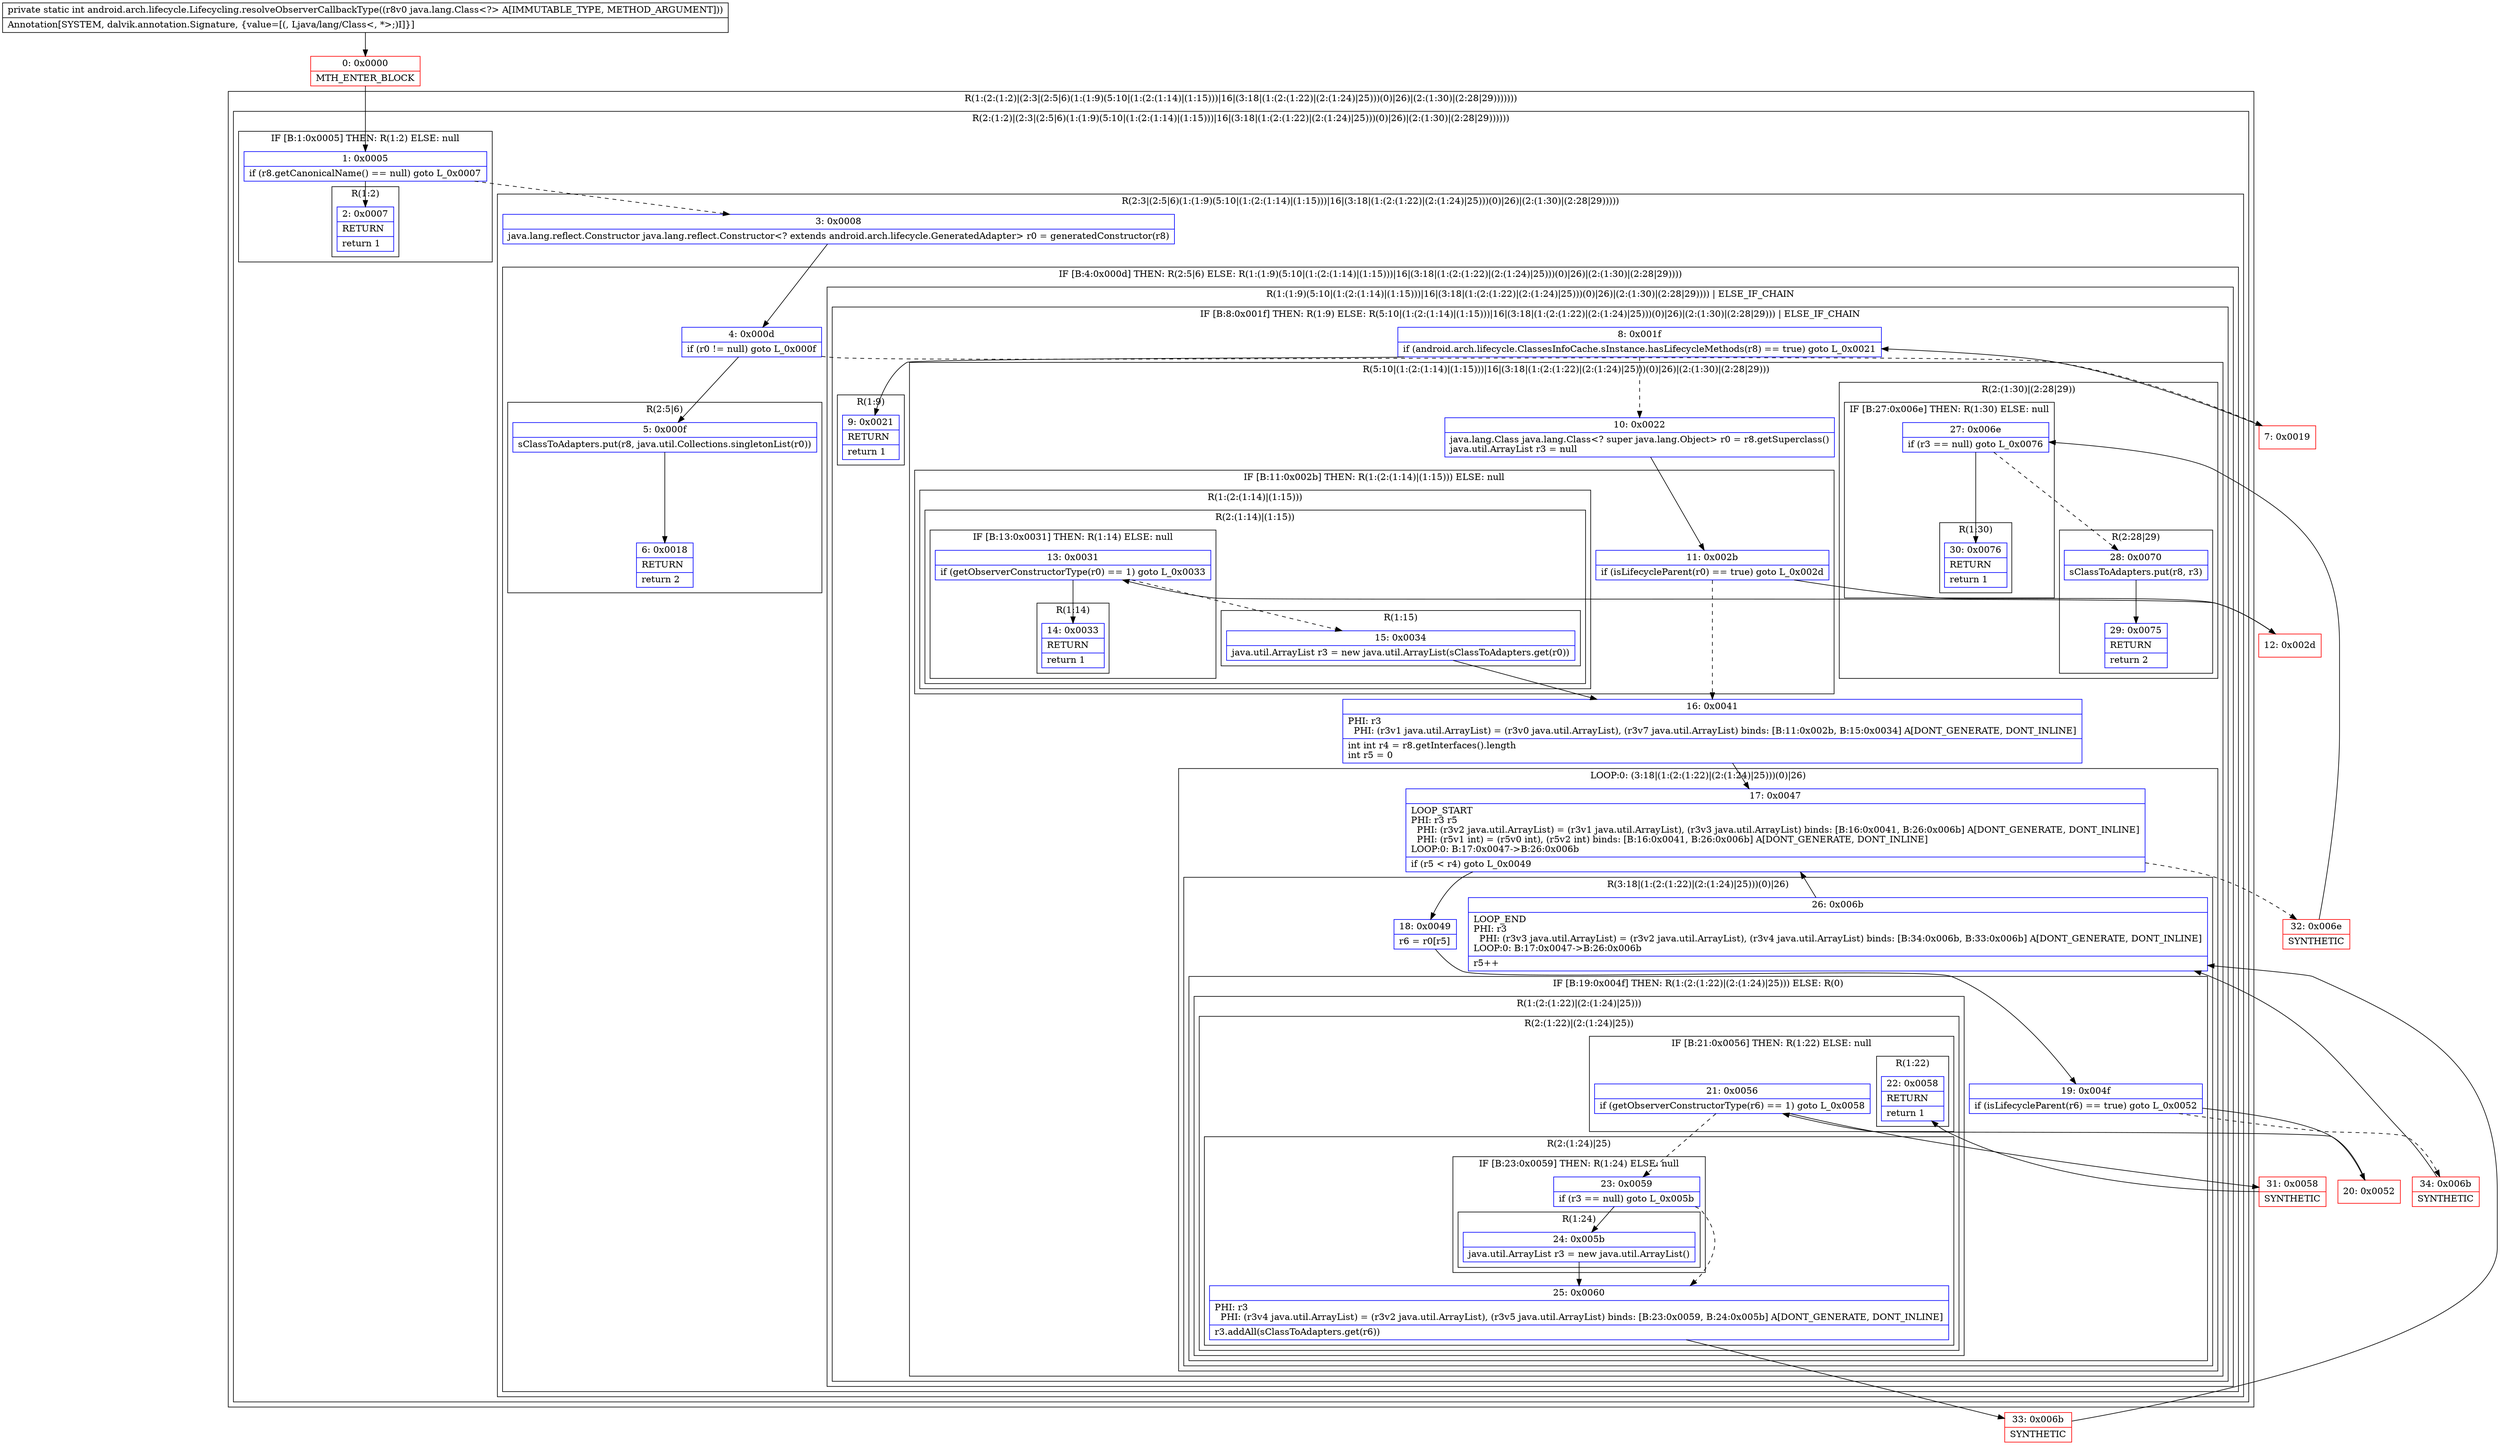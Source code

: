 digraph "CFG forandroid.arch.lifecycle.Lifecycling.resolveObserverCallbackType(Ljava\/lang\/Class;)I" {
subgraph cluster_Region_732115673 {
label = "R(1:(2:(1:2)|(2:3|(2:5|6)(1:(1:9)(5:10|(1:(2:(1:14)|(1:15)))|16|(3:18|(1:(2:(1:22)|(2:(1:24)|25)))(0)|26)|(2:(1:30)|(2:28|29)))))))";
node [shape=record,color=blue];
subgraph cluster_Region_645022796 {
label = "R(2:(1:2)|(2:3|(2:5|6)(1:(1:9)(5:10|(1:(2:(1:14)|(1:15)))|16|(3:18|(1:(2:(1:22)|(2:(1:24)|25)))(0)|26)|(2:(1:30)|(2:28|29))))))";
node [shape=record,color=blue];
subgraph cluster_IfRegion_1086608351 {
label = "IF [B:1:0x0005] THEN: R(1:2) ELSE: null";
node [shape=record,color=blue];
Node_1 [shape=record,label="{1\:\ 0x0005|if (r8.getCanonicalName() == null) goto L_0x0007\l}"];
subgraph cluster_Region_962803488 {
label = "R(1:2)";
node [shape=record,color=blue];
Node_2 [shape=record,label="{2\:\ 0x0007|RETURN\l|return 1\l}"];
}
}
subgraph cluster_Region_1585205425 {
label = "R(2:3|(2:5|6)(1:(1:9)(5:10|(1:(2:(1:14)|(1:15)))|16|(3:18|(1:(2:(1:22)|(2:(1:24)|25)))(0)|26)|(2:(1:30)|(2:28|29)))))";
node [shape=record,color=blue];
Node_3 [shape=record,label="{3\:\ 0x0008|java.lang.reflect.Constructor java.lang.reflect.Constructor\<? extends android.arch.lifecycle.GeneratedAdapter\> r0 = generatedConstructor(r8)\l}"];
subgraph cluster_IfRegion_1713667431 {
label = "IF [B:4:0x000d] THEN: R(2:5|6) ELSE: R(1:(1:9)(5:10|(1:(2:(1:14)|(1:15)))|16|(3:18|(1:(2:(1:22)|(2:(1:24)|25)))(0)|26)|(2:(1:30)|(2:28|29))))";
node [shape=record,color=blue];
Node_4 [shape=record,label="{4\:\ 0x000d|if (r0 != null) goto L_0x000f\l}"];
subgraph cluster_Region_316681833 {
label = "R(2:5|6)";
node [shape=record,color=blue];
Node_5 [shape=record,label="{5\:\ 0x000f|sClassToAdapters.put(r8, java.util.Collections.singletonList(r0))\l}"];
Node_6 [shape=record,label="{6\:\ 0x0018|RETURN\l|return 2\l}"];
}
subgraph cluster_Region_191168303 {
label = "R(1:(1:9)(5:10|(1:(2:(1:14)|(1:15)))|16|(3:18|(1:(2:(1:22)|(2:(1:24)|25)))(0)|26)|(2:(1:30)|(2:28|29)))) | ELSE_IF_CHAIN\l";
node [shape=record,color=blue];
subgraph cluster_IfRegion_1065388587 {
label = "IF [B:8:0x001f] THEN: R(1:9) ELSE: R(5:10|(1:(2:(1:14)|(1:15)))|16|(3:18|(1:(2:(1:22)|(2:(1:24)|25)))(0)|26)|(2:(1:30)|(2:28|29))) | ELSE_IF_CHAIN\l";
node [shape=record,color=blue];
Node_8 [shape=record,label="{8\:\ 0x001f|if (android.arch.lifecycle.ClassesInfoCache.sInstance.hasLifecycleMethods(r8) == true) goto L_0x0021\l}"];
subgraph cluster_Region_1563978927 {
label = "R(1:9)";
node [shape=record,color=blue];
Node_9 [shape=record,label="{9\:\ 0x0021|RETURN\l|return 1\l}"];
}
subgraph cluster_Region_1975552130 {
label = "R(5:10|(1:(2:(1:14)|(1:15)))|16|(3:18|(1:(2:(1:22)|(2:(1:24)|25)))(0)|26)|(2:(1:30)|(2:28|29)))";
node [shape=record,color=blue];
Node_10 [shape=record,label="{10\:\ 0x0022|java.lang.Class java.lang.Class\<? super java.lang.Object\> r0 = r8.getSuperclass()\ljava.util.ArrayList r3 = null\l}"];
subgraph cluster_IfRegion_1225107283 {
label = "IF [B:11:0x002b] THEN: R(1:(2:(1:14)|(1:15))) ELSE: null";
node [shape=record,color=blue];
Node_11 [shape=record,label="{11\:\ 0x002b|if (isLifecycleParent(r0) == true) goto L_0x002d\l}"];
subgraph cluster_Region_2109901343 {
label = "R(1:(2:(1:14)|(1:15)))";
node [shape=record,color=blue];
subgraph cluster_Region_1366531855 {
label = "R(2:(1:14)|(1:15))";
node [shape=record,color=blue];
subgraph cluster_IfRegion_202318929 {
label = "IF [B:13:0x0031] THEN: R(1:14) ELSE: null";
node [shape=record,color=blue];
Node_13 [shape=record,label="{13\:\ 0x0031|if (getObserverConstructorType(r0) == 1) goto L_0x0033\l}"];
subgraph cluster_Region_1780061912 {
label = "R(1:14)";
node [shape=record,color=blue];
Node_14 [shape=record,label="{14\:\ 0x0033|RETURN\l|return 1\l}"];
}
}
subgraph cluster_Region_521126111 {
label = "R(1:15)";
node [shape=record,color=blue];
Node_15 [shape=record,label="{15\:\ 0x0034|java.util.ArrayList r3 = new java.util.ArrayList(sClassToAdapters.get(r0))\l}"];
}
}
}
}
Node_16 [shape=record,label="{16\:\ 0x0041|PHI: r3 \l  PHI: (r3v1 java.util.ArrayList) = (r3v0 java.util.ArrayList), (r3v7 java.util.ArrayList) binds: [B:11:0x002b, B:15:0x0034] A[DONT_GENERATE, DONT_INLINE]\l|int int r4 = r8.getInterfaces().length\lint r5 = 0\l}"];
subgraph cluster_LoopRegion_1960493600 {
label = "LOOP:0: (3:18|(1:(2:(1:22)|(2:(1:24)|25)))(0)|26)";
node [shape=record,color=blue];
Node_17 [shape=record,label="{17\:\ 0x0047|LOOP_START\lPHI: r3 r5 \l  PHI: (r3v2 java.util.ArrayList) = (r3v1 java.util.ArrayList), (r3v3 java.util.ArrayList) binds: [B:16:0x0041, B:26:0x006b] A[DONT_GENERATE, DONT_INLINE]\l  PHI: (r5v1 int) = (r5v0 int), (r5v2 int) binds: [B:16:0x0041, B:26:0x006b] A[DONT_GENERATE, DONT_INLINE]\lLOOP:0: B:17:0x0047\-\>B:26:0x006b\l|if (r5 \< r4) goto L_0x0049\l}"];
subgraph cluster_Region_580634631 {
label = "R(3:18|(1:(2:(1:22)|(2:(1:24)|25)))(0)|26)";
node [shape=record,color=blue];
Node_18 [shape=record,label="{18\:\ 0x0049|r6 = r0[r5]\l}"];
subgraph cluster_IfRegion_488713430 {
label = "IF [B:19:0x004f] THEN: R(1:(2:(1:22)|(2:(1:24)|25))) ELSE: R(0)";
node [shape=record,color=blue];
Node_19 [shape=record,label="{19\:\ 0x004f|if (isLifecycleParent(r6) == true) goto L_0x0052\l}"];
subgraph cluster_Region_1348944794 {
label = "R(1:(2:(1:22)|(2:(1:24)|25)))";
node [shape=record,color=blue];
subgraph cluster_Region_1995350040 {
label = "R(2:(1:22)|(2:(1:24)|25))";
node [shape=record,color=blue];
subgraph cluster_IfRegion_1418180391 {
label = "IF [B:21:0x0056] THEN: R(1:22) ELSE: null";
node [shape=record,color=blue];
Node_21 [shape=record,label="{21\:\ 0x0056|if (getObserverConstructorType(r6) == 1) goto L_0x0058\l}"];
subgraph cluster_Region_1087661821 {
label = "R(1:22)";
node [shape=record,color=blue];
Node_22 [shape=record,label="{22\:\ 0x0058|RETURN\l|return 1\l}"];
}
}
subgraph cluster_Region_648713007 {
label = "R(2:(1:24)|25)";
node [shape=record,color=blue];
subgraph cluster_IfRegion_178377367 {
label = "IF [B:23:0x0059] THEN: R(1:24) ELSE: null";
node [shape=record,color=blue];
Node_23 [shape=record,label="{23\:\ 0x0059|if (r3 == null) goto L_0x005b\l}"];
subgraph cluster_Region_1861934884 {
label = "R(1:24)";
node [shape=record,color=blue];
Node_24 [shape=record,label="{24\:\ 0x005b|java.util.ArrayList r3 = new java.util.ArrayList()\l}"];
}
}
Node_25 [shape=record,label="{25\:\ 0x0060|PHI: r3 \l  PHI: (r3v4 java.util.ArrayList) = (r3v2 java.util.ArrayList), (r3v5 java.util.ArrayList) binds: [B:23:0x0059, B:24:0x005b] A[DONT_GENERATE, DONT_INLINE]\l|r3.addAll(sClassToAdapters.get(r6))\l}"];
}
}
}
subgraph cluster_Region_709199598 {
label = "R(0)";
node [shape=record,color=blue];
}
}
Node_26 [shape=record,label="{26\:\ 0x006b|LOOP_END\lPHI: r3 \l  PHI: (r3v3 java.util.ArrayList) = (r3v2 java.util.ArrayList), (r3v4 java.util.ArrayList) binds: [B:34:0x006b, B:33:0x006b] A[DONT_GENERATE, DONT_INLINE]\lLOOP:0: B:17:0x0047\-\>B:26:0x006b\l|r5++\l}"];
}
}
subgraph cluster_Region_690494942 {
label = "R(2:(1:30)|(2:28|29))";
node [shape=record,color=blue];
subgraph cluster_IfRegion_2138657342 {
label = "IF [B:27:0x006e] THEN: R(1:30) ELSE: null";
node [shape=record,color=blue];
Node_27 [shape=record,label="{27\:\ 0x006e|if (r3 == null) goto L_0x0076\l}"];
subgraph cluster_Region_1082108243 {
label = "R(1:30)";
node [shape=record,color=blue];
Node_30 [shape=record,label="{30\:\ 0x0076|RETURN\l|return 1\l}"];
}
}
subgraph cluster_Region_504462390 {
label = "R(2:28|29)";
node [shape=record,color=blue];
Node_28 [shape=record,label="{28\:\ 0x0070|sClassToAdapters.put(r8, r3)\l}"];
Node_29 [shape=record,label="{29\:\ 0x0075|RETURN\l|return 2\l}"];
}
}
}
}
}
}
}
}
}
Node_0 [shape=record,color=red,label="{0\:\ 0x0000|MTH_ENTER_BLOCK\l}"];
Node_7 [shape=record,color=red,label="{7\:\ 0x0019}"];
Node_12 [shape=record,color=red,label="{12\:\ 0x002d}"];
Node_20 [shape=record,color=red,label="{20\:\ 0x0052}"];
Node_31 [shape=record,color=red,label="{31\:\ 0x0058|SYNTHETIC\l}"];
Node_32 [shape=record,color=red,label="{32\:\ 0x006e|SYNTHETIC\l}"];
Node_33 [shape=record,color=red,label="{33\:\ 0x006b|SYNTHETIC\l}"];
Node_34 [shape=record,color=red,label="{34\:\ 0x006b|SYNTHETIC\l}"];
MethodNode[shape=record,label="{private static int android.arch.lifecycle.Lifecycling.resolveObserverCallbackType((r8v0 java.lang.Class\<?\> A[IMMUTABLE_TYPE, METHOD_ARGUMENT]))  | Annotation[SYSTEM, dalvik.annotation.Signature, \{value=[(, Ljava\/lang\/Class\<, *\>;)I]\}]\l}"];
MethodNode -> Node_0;
Node_1 -> Node_2;
Node_1 -> Node_3[style=dashed];
Node_3 -> Node_4;
Node_4 -> Node_5;
Node_4 -> Node_7[style=dashed];
Node_5 -> Node_6;
Node_8 -> Node_9;
Node_8 -> Node_10[style=dashed];
Node_10 -> Node_11;
Node_11 -> Node_12;
Node_11 -> Node_16[style=dashed];
Node_13 -> Node_14;
Node_13 -> Node_15[style=dashed];
Node_15 -> Node_16;
Node_16 -> Node_17;
Node_17 -> Node_18;
Node_17 -> Node_32[style=dashed];
Node_18 -> Node_19;
Node_19 -> Node_20;
Node_19 -> Node_34[style=dashed];
Node_21 -> Node_23[style=dashed];
Node_21 -> Node_31;
Node_23 -> Node_24;
Node_23 -> Node_25[style=dashed];
Node_24 -> Node_25;
Node_25 -> Node_33;
Node_26 -> Node_17;
Node_27 -> Node_28[style=dashed];
Node_27 -> Node_30;
Node_28 -> Node_29;
Node_0 -> Node_1;
Node_7 -> Node_8;
Node_12 -> Node_13;
Node_20 -> Node_21;
Node_31 -> Node_22;
Node_32 -> Node_27;
Node_33 -> Node_26;
Node_34 -> Node_26;
}

